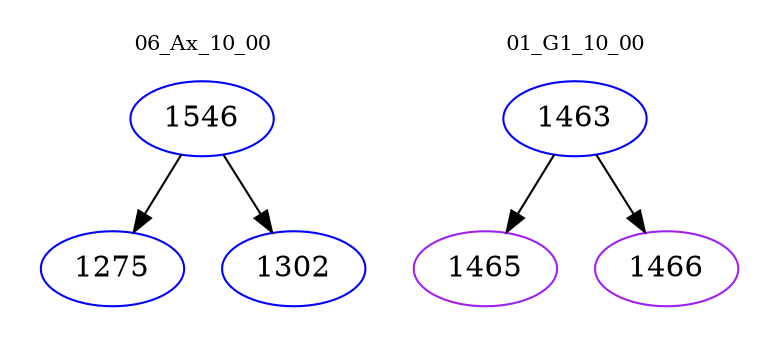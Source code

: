 digraph{
subgraph cluster_0 {
color = white
label = "06_Ax_10_00";
fontsize=10;
T0_1546 [label="1546", color="blue"]
T0_1546 -> T0_1275 [color="black"]
T0_1275 [label="1275", color="blue"]
T0_1546 -> T0_1302 [color="black"]
T0_1302 [label="1302", color="blue"]
}
subgraph cluster_1 {
color = white
label = "01_G1_10_00";
fontsize=10;
T1_1463 [label="1463", color="blue"]
T1_1463 -> T1_1465 [color="black"]
T1_1465 [label="1465", color="purple"]
T1_1463 -> T1_1466 [color="black"]
T1_1466 [label="1466", color="purple"]
}
}
